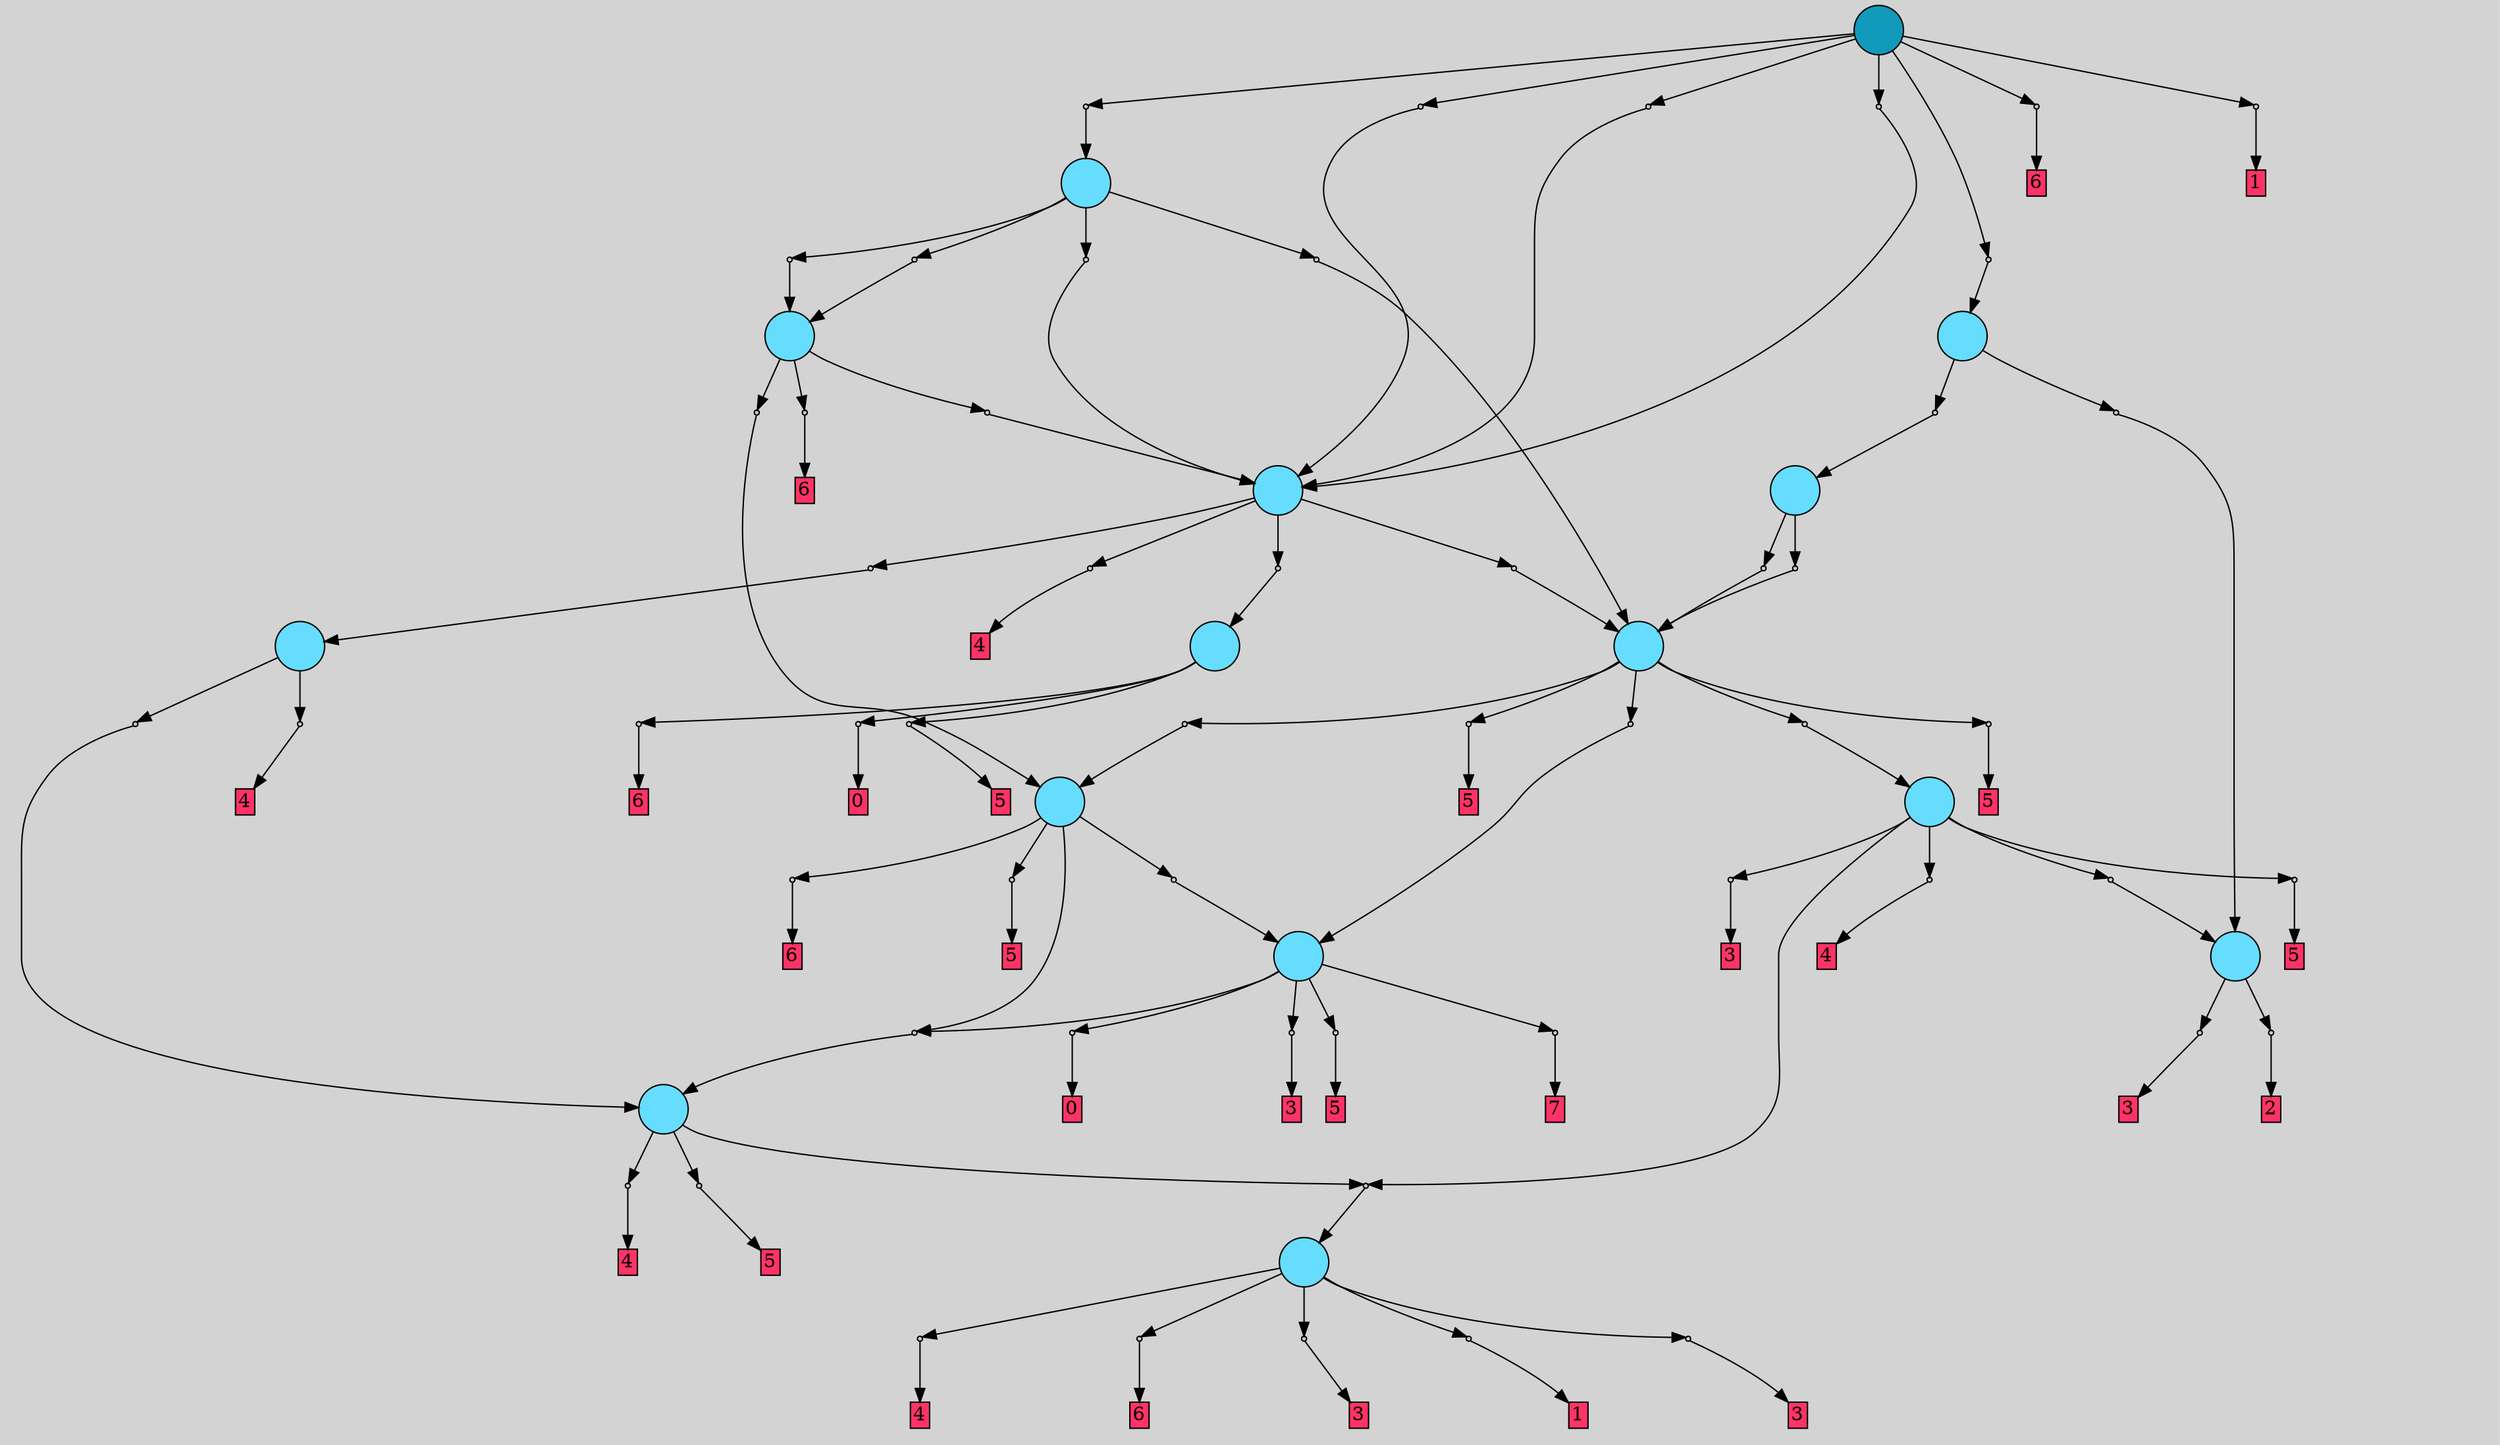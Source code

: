 // File exported with GEGELATI v1.3.1
// On the 2024-04-12 16:04:23
// With the File::TPGGraphDotExporter
digraph{
	graph[pad = "0.212, 0.055" bgcolor = lightgray]
	node[shape=circle style = filled label = ""]
		T0 [fillcolor="#66ddff"]
		T1 [fillcolor="#66ddff"]
		T2 [fillcolor="#66ddff"]
		T3 [fillcolor="#66ddff"]
		T4 [fillcolor="#66ddff"]
		T5 [fillcolor="#66ddff"]
		T6 [fillcolor="#66ddff"]
		T7 [fillcolor="#66ddff"]
		T8 [fillcolor="#66ddff"]
		T9 [fillcolor="#66ddff"]
		T10 [fillcolor="#66ddff"]
		T11 [fillcolor="#66ddff"]
		T12 [fillcolor="#66ddff"]
		T13 [fillcolor="#66ddff"]
		T14 [fillcolor="#1199bb"]
		P0 [fillcolor="#cccccc" shape=point] //
		I0 [shape=box style=invis label="5|0&3|4#4|7&#92;n"]
		P0 -> I0[style=invis]
		A0 [fillcolor="#ff3366" shape=box margin=0.03 width=0 height=0 label="2"]
		T0 -> P0 -> A0
		P1 [fillcolor="#cccccc" shape=point] //
		I1 [shape=box style=invis label=""]
		P1 -> I1[style=invis]
		A1 [fillcolor="#ff3366" shape=box margin=0.03 width=0 height=0 label="3"]
		T0 -> P1 -> A1
		P2 [fillcolor="#cccccc" shape=point] //
		I2 [shape=box style=invis label=""]
		P2 -> I2[style=invis]
		A2 [fillcolor="#ff3366" shape=box margin=0.03 width=0 height=0 label="5"]
		T1 -> P2 -> A2
		P3 [fillcolor="#cccccc" shape=point] //
		I3 [shape=box style=invis label="3|0&1|7#1|5&#92;n"]
		P3 -> I3[style=invis]
		A3 [fillcolor="#ff3366" shape=box margin=0.03 width=0 height=0 label="6"]
		T1 -> P3 -> A3
		P4 [fillcolor="#cccccc" shape=point] //
		I4 [shape=box style=invis label="4|0&1|3#2|3&#92;n"]
		P4 -> I4[style=invis]
		A4 [fillcolor="#ff3366" shape=box margin=0.03 width=0 height=0 label="0"]
		T1 -> P4 -> A4
		P5 [fillcolor="#cccccc" shape=point] //
		I5 [shape=box style=invis label="3|0&2|6#4|6&#92;n"]
		P5 -> I5[style=invis]
		A5 [fillcolor="#ff3366" shape=box margin=0.03 width=0 height=0 label="4"]
		T2 -> P5 -> A5
		P6 [fillcolor="#cccccc" shape=point] //
		I6 [shape=box style=invis label="3|0&1|7#1|5&#92;n"]
		P6 -> I6[style=invis]
		A6 [fillcolor="#ff3366" shape=box margin=0.03 width=0 height=0 label="6"]
		T2 -> P6 -> A6
		P7 [fillcolor="#cccccc" shape=point] //
		I7 [shape=box style=invis label="0|0&3|2#2|3&#92;n"]
		P7 -> I7[style=invis]
		A7 [fillcolor="#ff3366" shape=box margin=0.03 width=0 height=0 label="3"]
		T2 -> P7 -> A7
		P8 [fillcolor="#cccccc" shape=point] //
		I8 [shape=box style=invis label="4|0&3|4#3|1&#92;n"]
		P8 -> I8[style=invis]
		A8 [fillcolor="#ff3366" shape=box margin=0.03 width=0 height=0 label="1"]
		T2 -> P8 -> A8
		P9 [fillcolor="#cccccc" shape=point] //
		I9 [shape=box style=invis label="1|0&3|2#0|0&#92;n"]
		P9 -> I9[style=invis]
		A9 [fillcolor="#ff3366" shape=box margin=0.03 width=0 height=0 label="3"]
		T2 -> P9 -> A9
		P10 [fillcolor="#cccccc" shape=point] //
		I10 [shape=box style=invis label="3|0&2|6#4|6&#92;n"]
		P10 -> I10[style=invis]
		A10 [fillcolor="#ff3366" shape=box margin=0.03 width=0 height=0 label="4"]
		T3 -> P10 -> A10
		P11 [fillcolor="#cccccc" shape=point] //
		I11 [shape=box style=invis label="4|0&3|3#2|7&#92;n"]
		P11 -> I11[style=invis]
		T3 -> P11 -> T2
		P12 [fillcolor="#cccccc" shape=point] //
		I12 [shape=box style=invis label=""]
		P12 -> I12[style=invis]
		A11 [fillcolor="#ff3366" shape=box margin=0.03 width=0 height=0 label="5"]
		T3 -> P12 -> A11
		P13 [fillcolor="#cccccc" shape=point] //
		I13 [shape=box style=invis label="0|0&3|2#2|0&#92;n"]
		P13 -> I13[style=invis]
		T4 -> P13 -> T0
		P14 [fillcolor="#cccccc" shape=point] //
		I14 [shape=box style=invis label="3|0&2|6#4|6&#92;n"]
		P14 -> I14[style=invis]
		A12 [fillcolor="#ff3366" shape=box margin=0.03 width=0 height=0 label="4"]
		T4 -> P14 -> A12
		P15 [fillcolor="#cccccc" shape=point] //
		I15 [shape=box style=invis label="5|0&2|5#4|0&#92;n"]
		P15 -> I15[style=invis]
		A13 [fillcolor="#ff3366" shape=box margin=0.03 width=0 height=0 label="5"]
		T4 -> P15 -> A13
		P16 [fillcolor="#cccccc" shape=point] //
		I16 [shape=box style=invis label=""]
		P16 -> I16[style=invis]
		A14 [fillcolor="#ff3366" shape=box margin=0.03 width=0 height=0 label="3"]
		T4 -> P16 -> A14
		T4 -> P11
		P17 [fillcolor="#cccccc" shape=point] //
		I17 [shape=box style=invis label="8|0&2|4#1|6&#92;n"]
		P17 -> I17[style=invis]
		T5 -> P17 -> T3
		P18 [fillcolor="#cccccc" shape=point] //
		I18 [shape=box style=invis label="6|0&2|3#0|3&#92;n"]
		P18 -> I18[style=invis]
		A15 [fillcolor="#ff3366" shape=box margin=0.03 width=0 height=0 label="4"]
		T5 -> P18 -> A15
		P19 [fillcolor="#cccccc" shape=point] //
		I19 [shape=box style=invis label="2|0&1|7#2|5&#92;n"]
		P19 -> I19[style=invis]
		A16 [fillcolor="#ff3366" shape=box margin=0.03 width=0 height=0 label="3"]
		T6 -> P19 -> A16
		P20 [fillcolor="#cccccc" shape=point] //
		I20 [shape=box style=invis label="1|0&3|4#3|2&#92;n"]
		P20 -> I20[style=invis]
		A17 [fillcolor="#ff3366" shape=box margin=0.03 width=0 height=0 label="5"]
		T6 -> P20 -> A17
		P21 [fillcolor="#cccccc" shape=point] //
		I21 [shape=box style=invis label="8|0&2|4#1|6&#92;n"]
		P21 -> I21[style=invis]
		T6 -> P21 -> T3
		P22 [fillcolor="#cccccc" shape=point] //
		I22 [shape=box style=invis label="0|0&1|1#2|1&#92;n"]
		P22 -> I22[style=invis]
		A18 [fillcolor="#ff3366" shape=box margin=0.03 width=0 height=0 label="7"]
		T6 -> P22 -> A18
		P23 [fillcolor="#cccccc" shape=point] //
		I23 [shape=box style=invis label="1|0&3|2#3|0&#92;n"]
		P23 -> I23[style=invis]
		A19 [fillcolor="#ff3366" shape=box margin=0.03 width=0 height=0 label="0"]
		T6 -> P23 -> A19
		T7 -> P21
		P24 [fillcolor="#cccccc" shape=point] //
		I24 [shape=box style=invis label="3|0&3|5#0|2&#92;n"]
		P24 -> I24[style=invis]
		A20 [fillcolor="#ff3366" shape=box margin=0.03 width=0 height=0 label="5"]
		T7 -> P24 -> A20
		P25 [fillcolor="#cccccc" shape=point] //
		I25 [shape=box style=invis label="1|0&1|2#4|3&#92;n"]
		P25 -> I25[style=invis]
		T7 -> P25 -> T6
		P26 [fillcolor="#cccccc" shape=point] //
		I26 [shape=box style=invis label="0|0&4|7#1|3&#92;n"]
		P26 -> I26[style=invis]
		A21 [fillcolor="#ff3366" shape=box margin=0.03 width=0 height=0 label="6"]
		T7 -> P26 -> A21
		P27 [fillcolor="#cccccc" shape=point] //
		I27 [shape=box style=invis label="2|0&3|2#4|7&#92;n"]
		P27 -> I27[style=invis]
		A22 [fillcolor="#ff3366" shape=box margin=0.03 width=0 height=0 label="5"]
		T8 -> P27 -> A22
		P28 [fillcolor="#cccccc" shape=point] //
		I28 [shape=box style=invis label="2|4&4|4#3|6&#92;n1|0&3|5#0|4&#92;n"]
		P28 -> I28[style=invis]
		T8 -> P28 -> T4
		P29 [fillcolor="#cccccc" shape=point] //
		I29 [shape=box style=invis label="1|0&4|4#4|1&#92;n"]
		P29 -> I29[style=invis]
		T8 -> P29 -> T7
		P30 [fillcolor="#cccccc" shape=point] //
		I30 [shape=box style=invis label="0|0&4|6#0|1&#92;n"]
		P30 -> I30[style=invis]
		A23 [fillcolor="#ff3366" shape=box margin=0.03 width=0 height=0 label="5"]
		T8 -> P30 -> A23
		P31 [fillcolor="#cccccc" shape=point] //
		I31 [shape=box style=invis label="1|0&1|2#4|3&#92;n"]
		P31 -> I31[style=invis]
		T8 -> P31 -> T6
		P32 [fillcolor="#cccccc" shape=point] //
		I32 [shape=box style=invis label="1|0&3|4#4|3&#92;n"]
		P32 -> I32[style=invis]
		T9 -> P32 -> T5
		P33 [fillcolor="#cccccc" shape=point] //
		I33 [shape=box style=invis label="3|0&3|1#0|2&#92;n"]
		P33 -> I33[style=invis]
		T9 -> P33 -> T8
		P34 [fillcolor="#cccccc" shape=point] //
		I34 [shape=box style=invis label="1|0&4|0#2|6&#92;n"]
		P34 -> I34[style=invis]
		A24 [fillcolor="#ff3366" shape=box margin=0.03 width=0 height=0 label="4"]
		T9 -> P34 -> A24
		P35 [fillcolor="#cccccc" shape=point] //
		I35 [shape=box style=invis label="2|4&1|3#3|4&#92;n1|0&3|5#0|4&#92;n"]
		P35 -> I35[style=invis]
		T9 -> P35 -> T1
		P36 [fillcolor="#cccccc" shape=point] //
		I36 [shape=box style=invis label="0|0&4|7#1|3&#92;n"]
		P36 -> I36[style=invis]
		A25 [fillcolor="#ff3366" shape=box margin=0.03 width=0 height=0 label="6"]
		T10 -> P36 -> A25
		P37 [fillcolor="#cccccc" shape=point] //
		I37 [shape=box style=invis label="1|0&1|4#4|6&#92;n"]
		P37 -> I37[style=invis]
		T10 -> P37 -> T9
		P38 [fillcolor="#cccccc" shape=point] //
		I38 [shape=box style=invis label="0|0&4|1#1|1&#92;n"]
		P38 -> I38[style=invis]
		T10 -> P38 -> T7
		P39 [fillcolor="#cccccc" shape=point] //
		I39 [shape=box style=invis label="3|0&3|5#0|2&#92;n"]
		P39 -> I39[style=invis]
		T11 -> P39 -> T8
		P40 [fillcolor="#cccccc" shape=point] //
		I40 [shape=box style=invis label="3|0&3|1#0|2&#92;n"]
		P40 -> I40[style=invis]
		T11 -> P40 -> T8
		P41 [fillcolor="#cccccc" shape=point] //
		I41 [shape=box style=invis label="4|0&4|3#3|4&#92;n"]
		P41 -> I41[style=invis]
		T12 -> P41 -> T9
		P42 [fillcolor="#cccccc" shape=point] //
		I42 [shape=box style=invis label="8|0&2|3#2|7&#92;n"]
		P42 -> I42[style=invis]
		T12 -> P42 -> T10
		P43 [fillcolor="#cccccc" shape=point] //
		I43 [shape=box style=invis label="1|0&1|2#4|7&#92;n"]
		P43 -> I43[style=invis]
		T12 -> P43 -> T10
		P44 [fillcolor="#cccccc" shape=point] //
		I44 [shape=box style=invis label="3|0&3|1#0|2&#92;n"]
		P44 -> I44[style=invis]
		T12 -> P44 -> T8
		P45 [fillcolor="#cccccc" shape=point] //
		I45 [shape=box style=invis label="8|0&3|2#2|3&#92;n"]
		P45 -> I45[style=invis]
		T13 -> P45 -> T0
		P46 [fillcolor="#cccccc" shape=point] //
		I46 [shape=box style=invis label="2|1&4|6#1|2&#92;n1|0&0|1#2|5&#92;n"]
		P46 -> I46[style=invis]
		T13 -> P46 -> T11
		P47 [fillcolor="#cccccc" shape=point] //
		I47 [shape=box style=invis label="0|0&4|3#1|1&#92;n"]
		P47 -> I47[style=invis]
		T14 -> P47 -> T12
		P48 [fillcolor="#cccccc" shape=point] //
		I48 [shape=box style=invis label="4|0&4|3#3|4&#92;n"]
		P48 -> I48[style=invis]
		T14 -> P48 -> T9
		P49 [fillcolor="#cccccc" shape=point] //
		I49 [shape=box style=invis label="3|0&3|5#0|2&#92;n"]
		P49 -> I49[style=invis]
		T14 -> P49 -> T13
		P50 [fillcolor="#cccccc" shape=point] //
		I50 [shape=box style=invis label="1|0&1|6#4|2&#92;n"]
		P50 -> I50[style=invis]
		T14 -> P50 -> T9
		P51 [fillcolor="#cccccc" shape=point] //
		I51 [shape=box style=invis label="2|0&3|5#2|6&#92;n"]
		P51 -> I51[style=invis]
		A26 [fillcolor="#ff3366" shape=box margin=0.03 width=0 height=0 label="6"]
		T14 -> P51 -> A26
		P52 [fillcolor="#cccccc" shape=point] //
		I52 [shape=box style=invis label="1|0&1|1#4|6&#92;n"]
		P52 -> I52[style=invis]
		T14 -> P52 -> T9
		P53 [fillcolor="#cccccc" shape=point] //
		I53 [shape=box style=invis label="2|0&3|2#3|5&#92;n"]
		P53 -> I53[style=invis]
		A27 [fillcolor="#ff3366" shape=box margin=0.03 width=0 height=0 label="1"]
		T14 -> P53 -> A27
		{ rank= same T14 }
}
